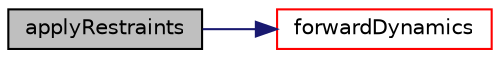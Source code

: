 digraph "applyRestraints"
{
  bgcolor="transparent";
  edge [fontname="Helvetica",fontsize="10",labelfontname="Helvetica",labelfontsize="10"];
  node [fontname="Helvetica",fontsize="10",shape=record];
  rankdir="LR";
  Node1305 [label="applyRestraints",height=0.2,width=0.4,color="black", fillcolor="grey75", style="filled", fontcolor="black"];
  Node1305 -> Node1306 [color="midnightblue",fontsize="10",style="solid",fontname="Helvetica"];
  Node1306 [label="forwardDynamics",height=0.2,width=0.4,color="red",URL="$a30453.html#ad07c6d3f9680a6e99058517237114568",tooltip="Calculate the joint acceleration qDdot from the joint state q,. "];
}
